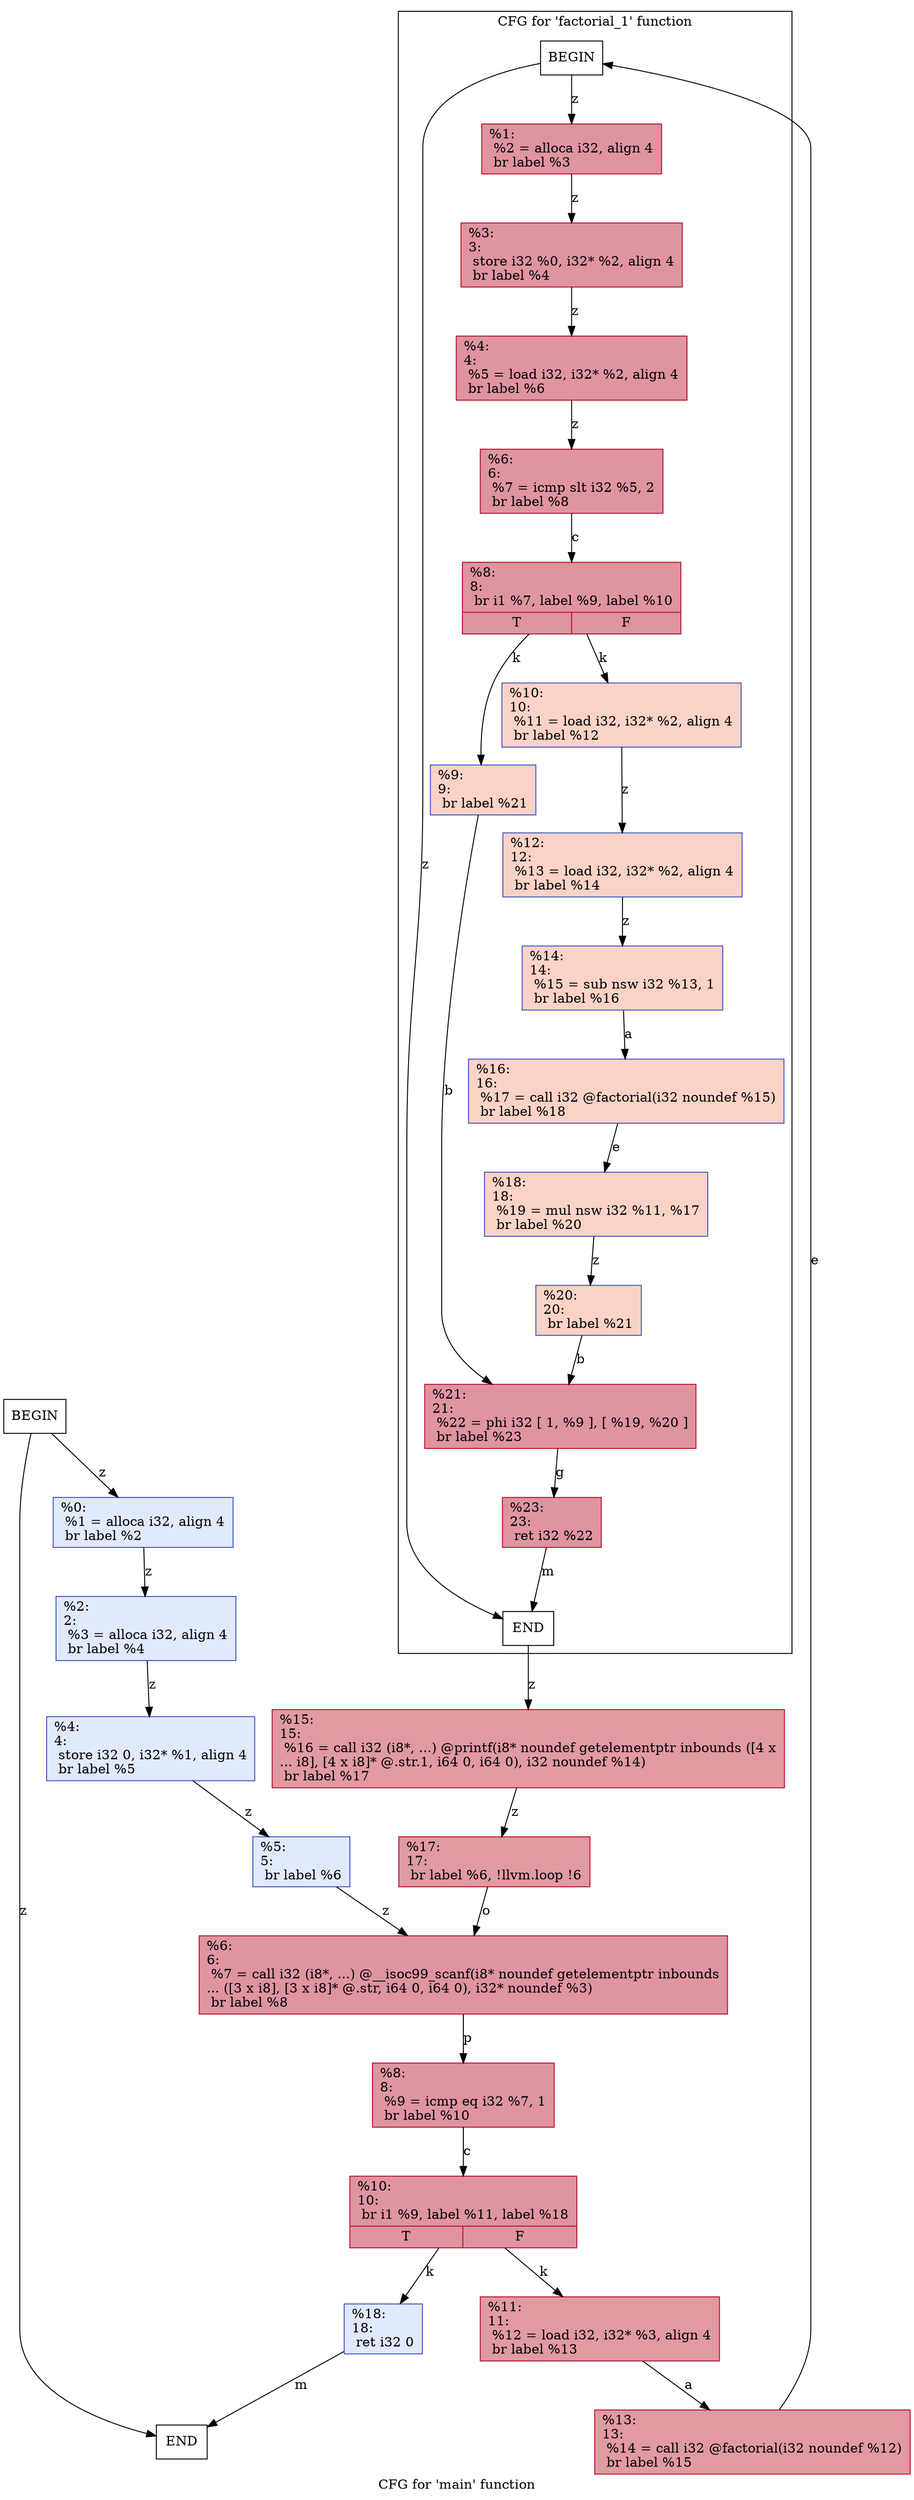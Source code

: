 digraph "CFG for 'main' function" {
	label="CFG for 'main' function";

	Nodebeginmain [shape=record, label="BEGIN"];
	Nodebeginmain -> Node0x17b68c0 [label="z"];
	Node0x17b68c0 [shape=record,color="#3d50c3ff", style=filled, fillcolor="#b9d0f970",label="{%0:\l  %1 = alloca i32, align 4\l  br label %2\l}"];
	Node0x17b68c0 -> Node0x17b7020 [label="z"];
	Node0x17b7020 [shape=record,color="#3d50c3ff", style=filled, fillcolor="#b9d0f970",label="{%2:\l2:                                                \l  %3 = alloca i32, align 4\l  br label %4\l}"];
	Node0x17b7020 -> Node0x17b7180 [label="z"];
	Node0x17b7180 [shape=record,color="#3d50c3ff", style=filled, fillcolor="#b9d0f970",label="{%4:\l4:                                                \l  store i32 0, i32* %1, align 4\l  br label %5\l}"];
	Node0x17b7180 -> Node0x17b7290 [label="z"];
	Node0x17b7290 [shape=record,color="#3d50c3ff", style=filled, fillcolor="#b9d0f970",label="{%5:\l5:                                                \l  br label %6\l}"];
	Node0x17b7290 -> Node0x17b7350 [label="z"];
	Node0x17b7350 [shape=record,color="#b70d28ff", style=filled, fillcolor="#b70d2870",label="{%6:\l6:                                                \l  %7 = call i32 (i8*, ...) @__isoc99_scanf(i8* noundef getelementptr inbounds\l... ([3 x i8], [3 x i8]* @.str, i64 0, i64 0), i32* noundef %3)\l  br label %8\l}"];
	Node0x17b7350 -> Node0x17b77f0 [label="p"];
	Node0x17b77f0 [shape=record,color="#b70d28ff", style=filled, fillcolor="#b70d2870",label="{%8:\l8:                                                \l  %9 = icmp eq i32 %7, 1\l  br label %10\l}"];
	Node0x17b77f0 -> Node0x17b7240 [label="c"];
	Node0x17b7240 [shape=record,color="#b70d28ff", style=filled, fillcolor="#b70d2870",label="{%10:\l10:                                               \l  br i1 %9, label %11, label %18\l|{<s0>T|<s1>F}}"];
	Node0x17b7240 -> Node0x17b7960 [label="k"];
	Node0x17b7240 -> Node0x17b79b0 [label="k"];
	Node0x17b7960 [shape=record,color="#b70d28ff", style=filled, fillcolor="#bb1b2c70",label="{%11:\l11:                                               \l  %12 = load i32, i32* %3, align 4\l  br label %13\l}"];
	Node0x17b7960 -> Node0x17b7b60 [label="a"];
	Node0x17b7b60 [shape=record,color="#b70d28ff", style=filled, fillcolor="#bb1b2c70",label="{%13:\l13:                                               \l  %14 = call i32 @factorial(i32 noundef %12)\l  br label %15\l}"];
	Node0x17b7b60 -> Nodebeginfactorial_1 [label="e"];
	Nodeendfactorial_1 -> Node0x17b7da0 [label="z"];
	Node0x17b7da0 [shape=record,color="#b70d28ff", style=filled, fillcolor="#bb1b2c70",label="{%15:\l15:                                               \l  %16 = call i32 (i8*, ...) @printf(i8* noundef getelementptr inbounds ([4 x\l... i8], [4 x i8]* @.str.1, i64 0, i64 0), i32 noundef %14)\l  br label %17\l}"];
	Node0x17b7da0 -> Node0x17b8120 [label="z"];
	Node0x17b8120 [shape=record,color="#b70d28ff", style=filled, fillcolor="#bb1b2c70",label="{%17:\l17:                                               \l  br label %6, !llvm.loop !6\l}"];
	Node0x17b8120 -> Node0x17b7350 [label="o"];
	Node0x17b79b0 [shape=record,color="#3d50c3ff", style=filled, fillcolor="#b9d0f970",label="{%18:\l18:                                               \l  ret i32 0\l}"];
	Node0x17b79b0 -> Nodeendmain [label="m"];
	Nodeendmain [shape=record, label="END"];
	Nodebeginmain -> Nodeendmain [label="z"];
	subgraph cluster_factorial_1 {
		label = "CFG for 'factorial_1' function";
		graph[style=filled, bgcolor=white];
		Nodebeginfactorial_1 [shape=record, label="BEGIN"];
	
		Nodebeginfactorial_1 -> Node0x17b9040_1 [label="z"];
		Node0x17b9040_1 [shape=record,color="#b70d28ff", style=filled, fillcolor="#b70d2870",label="{%1:\l  %2 = alloca i32, align 4\l  br label %3\l}"];
		Node0x17b9040_1 -> Node0x17b9100_1 [label="z"];
		Node0x17b9100_1 [shape=record,color="#b70d28ff", style=filled, fillcolor="#b70d2870",label="{%3:\l3:                                                \l  store i32 %0, i32* %2, align 4\l  br label %4\l}"];
		Node0x17b9100_1 -> Node0x17b91c0_1 [label="z"];
		Node0x17b91c0_1 [shape=record,color="#b70d28ff", style=filled, fillcolor="#b70d2870",label="{%4:\l4:                                                \l  %5 = load i32, i32* %2, align 4\l  br label %6\l}"];
		Node0x17b91c0_1 -> Node0x17b9340_1 [label="z"];
		Node0x17b9340_1 [shape=record,color="#b70d28ff", style=filled, fillcolor="#b70d2870",label="{%6:\l6:                                                \l  %7 = icmp slt i32 %5, 2\l  br label %8\l}"];
		Node0x17b9340_1 -> Node0x17b9490_1 [label="c"];
		Node0x17b9490_1 [shape=record,color="#b70d28ff", style=filled, fillcolor="#b70d2870",label="{%8:\l8:                                                \l  br i1 %7, label %9, label %10\l|{<s0>T|<s1>F}}"];
		Node0x17b9490_1 -> Node0x17b9280_1 [label="k"];
		Node0x17b9490_1 -> Node0x17b95e0_1 [label="k"];
		Node0x17b9280_1 [shape=record,color="#3d50c3ff", style=filled, fillcolor="#f59c7d70",label="{%9:\l9:                                                \l  br label %21\l}"];
		Node0x17b9280_1 -> Node0x17b9720_1 [label="b"];
		Node0x17b95e0_1 [shape=record,color="#3d50c3ff", style=filled, fillcolor="#f59c7d70",label="{%10:\l10:                                               \l  %11 = load i32, i32* %2, align 4\l  br label %12\l}"];
		Node0x17b95e0_1 -> Node0x17b9850_1 [label="z"];
		Node0x17b9850_1 [shape=record,color="#3d50c3ff", style=filled, fillcolor="#f59c7d70",label="{%12:\l12:                                               \l  %13 = load i32, i32* %2, align 4\l  br label %14\l}"];
		Node0x17b9850_1 -> Node0x17b9980_1 [label="z"];
		Node0x17b9980_1 [shape=record,color="#3d50c3ff", style=filled, fillcolor="#f59c7d70",label="{%14:\l14:                                               \l  %15 = sub nsw i32 %13, 1\l  br label %16\l}"];
		Node0x17b9980_1 -> Node0x17b9ad0_1 [label="a"];
		Node0x17b9ad0_1 [shape=record,color="#3d50c3ff", style=filled, fillcolor="#f59c7d70",label="{%16:\l16:                                               \l  %17 = call i32 @factorial(i32 noundef %15)\l  br label %18\l}"];
		Node0x17b9ad0_1 -> Node0x17b9c80_1 [label="e"];
		Node0x17b9c80_1 [shape=record,color="#3d50c3ff", style=filled, fillcolor="#f59c7d70",label="{%18:\l18:                                               \l  %19 = mul nsw i32 %11, %17\l  br label %20\l}"];
		Node0x17b9c80_1 -> Node0x17b9d40_1 [label="z"];
		Node0x17b9d40_1 [shape=record,color="#3d50c3ff", style=filled, fillcolor="#f59c7d70",label="{%20:\l20:                                               \l  br label %21\l}"];
		Node0x17b9d40_1 -> Node0x17b9720_1 [label="b"];
		Node0x17b9720_1 [shape=record,color="#b70d28ff", style=filled, fillcolor="#b70d2870",label="{%21:\l21:                                               \l  %22 = phi i32 [ 1, %9 ], [ %19, %20 ]\l  br label %23\l}"];
		Node0x17b9720_1 -> Node0x17b9ec0_1 [label="g"];
		Node0x17b9ec0_1 [shape=record,color="#b70d28ff", style=filled, fillcolor="#b70d2870",label="{%23:\l23:                                               \l  ret i32 %22\l}"];
		Node0x17b9ec0_1 -> Nodeendfactorial_1 [label="m"];
		Nodeendfactorial_1 [shape=record, label="END"];
		Nodebeginfactorial_1 -> Nodeendfactorial_1 [label="z"];
	}
}
